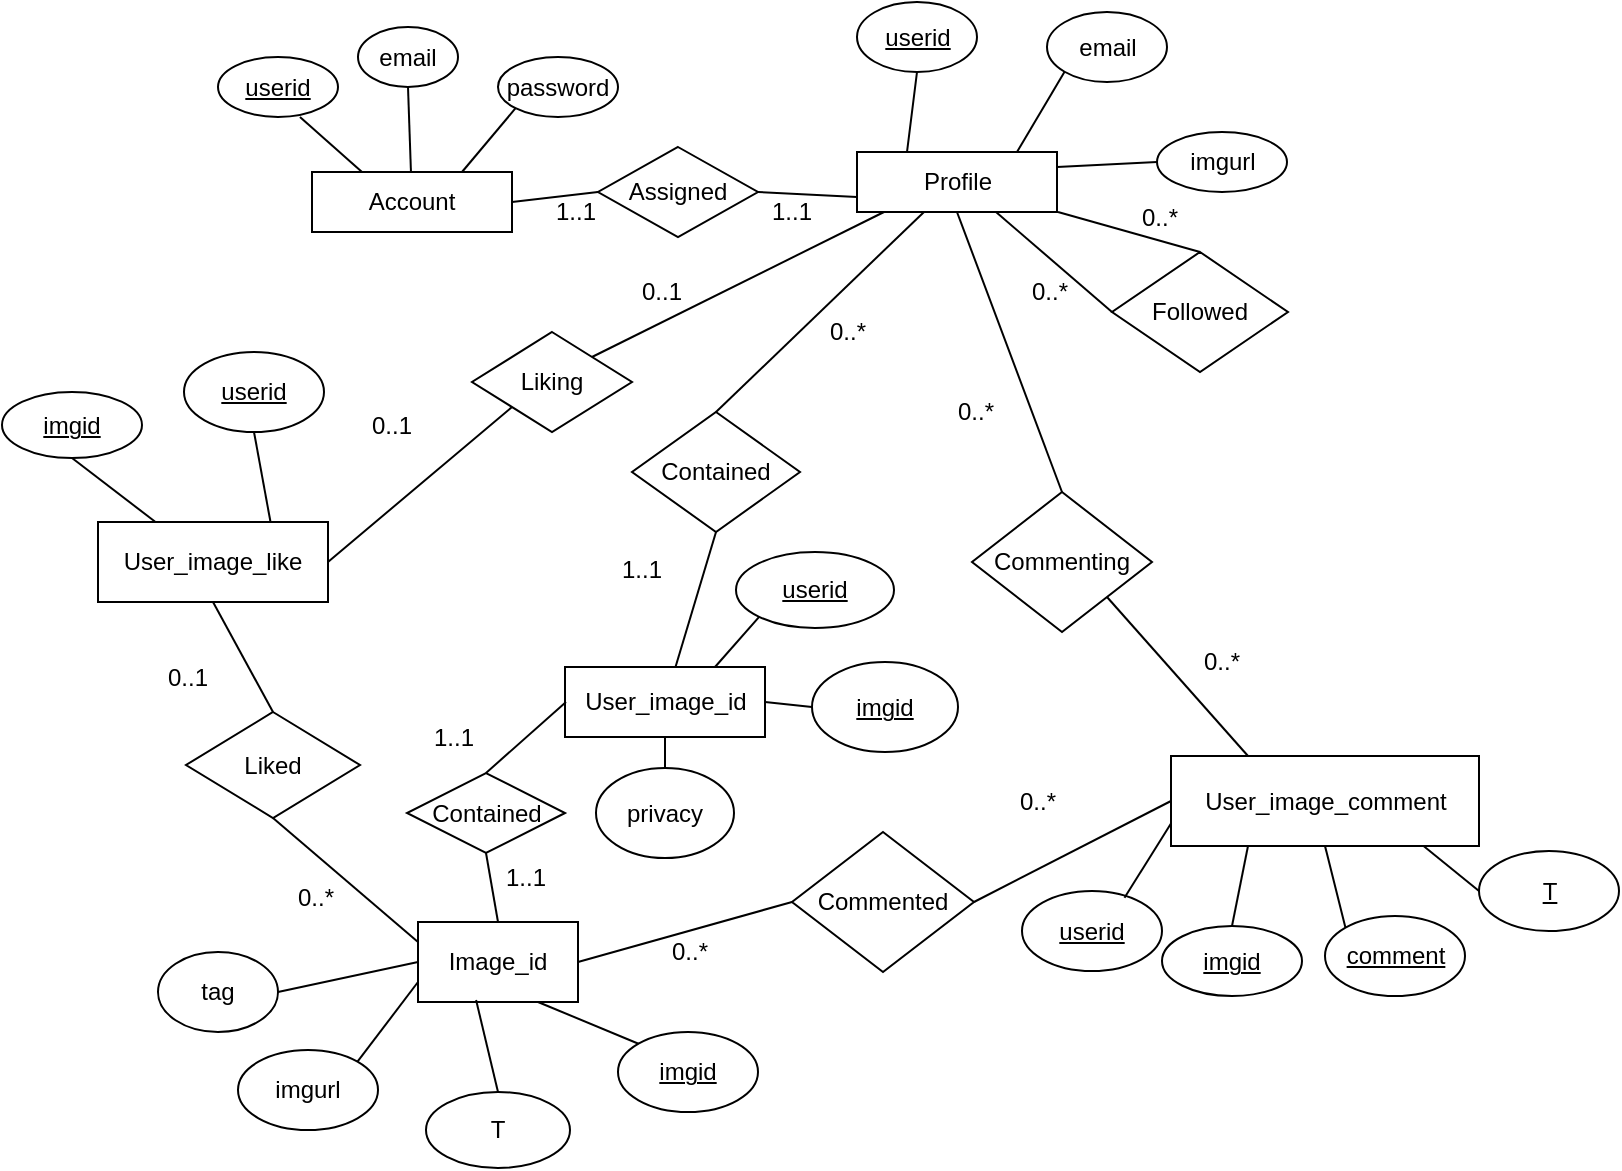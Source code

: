 <mxfile version="12.2.2" type="device" pages="1"><diagram id="Rt-x8cnBlW4jDVjj_R1F" name="Page-1"><mxGraphModel dx="1782" dy="711" grid="1" gridSize="10" guides="1" tooltips="1" connect="1" arrows="1" fold="1" page="1" pageScale="1" pageWidth="850" pageHeight="1100" math="0" shadow="0"><root><mxCell id="0"/><mxCell id="1" parent="0"/><mxCell id="lGk-GKYOXxaX4pkccTbK-1" value="Account" style="rounded=0;whiteSpace=wrap;html=1;" parent="1" vertex="1"><mxGeometry x="90" y="120" width="100" height="30" as="geometry"/></mxCell><mxCell id="lGk-GKYOXxaX4pkccTbK-3" value="&lt;u&gt;userid&lt;/u&gt;" style="ellipse;whiteSpace=wrap;html=1;" parent="1" vertex="1"><mxGeometry x="43" y="62.5" width="60" height="30" as="geometry"/></mxCell><mxCell id="lGk-GKYOXxaX4pkccTbK-5" value="" style="endArrow=none;html=1;entryX=0.25;entryY=0;entryDx=0;entryDy=0;exitX=0.683;exitY=1;exitDx=0;exitDy=0;exitPerimeter=0;" parent="1" source="lGk-GKYOXxaX4pkccTbK-3" target="lGk-GKYOXxaX4pkccTbK-1" edge="1"><mxGeometry width="50" height="50" relative="1" as="geometry"><mxPoint x="50" y="220" as="sourcePoint"/><mxPoint x="100" y="170" as="targetPoint"/></mxGeometry></mxCell><mxCell id="lGk-GKYOXxaX4pkccTbK-6" value="email" style="ellipse;whiteSpace=wrap;html=1;" parent="1" vertex="1"><mxGeometry x="113" y="47.5" width="50" height="30" as="geometry"/></mxCell><mxCell id="lGk-GKYOXxaX4pkccTbK-7" value="password" style="ellipse;whiteSpace=wrap;html=1;" parent="1" vertex="1"><mxGeometry x="183" y="62.5" width="60" height="30" as="geometry"/></mxCell><mxCell id="lGk-GKYOXxaX4pkccTbK-8" value="" style="endArrow=none;html=1;exitX=0.5;exitY=1;exitDx=0;exitDy=0;" parent="1" target="lGk-GKYOXxaX4pkccTbK-1" edge="1" source="lGk-GKYOXxaX4pkccTbK-6"><mxGeometry width="50" height="50" relative="1" as="geometry"><mxPoint x="140" y="70" as="sourcePoint"/><mxPoint x="100" y="170" as="targetPoint"/></mxGeometry></mxCell><mxCell id="lGk-GKYOXxaX4pkccTbK-9" value="" style="endArrow=none;html=1;entryX=0.75;entryY=0;entryDx=0;entryDy=0;exitX=0;exitY=1;exitDx=0;exitDy=0;" parent="1" source="lGk-GKYOXxaX4pkccTbK-7" target="lGk-GKYOXxaX4pkccTbK-1" edge="1"><mxGeometry width="50" height="50" relative="1" as="geometry"><mxPoint x="50" y="220" as="sourcePoint"/><mxPoint x="100" y="170" as="targetPoint"/></mxGeometry></mxCell><mxCell id="lGk-GKYOXxaX4pkccTbK-10" value="Profile" style="rounded=0;whiteSpace=wrap;html=1;" parent="1" vertex="1"><mxGeometry x="362.5" y="110" width="100" height="30" as="geometry"/></mxCell><mxCell id="lGk-GKYOXxaX4pkccTbK-11" value="&lt;u&gt;userid&lt;/u&gt;" style="ellipse;whiteSpace=wrap;html=1;" parent="1" vertex="1"><mxGeometry x="362.5" y="35" width="60" height="35" as="geometry"/></mxCell><mxCell id="lGk-GKYOXxaX4pkccTbK-12" value="email" style="ellipse;whiteSpace=wrap;html=1;" parent="1" vertex="1"><mxGeometry x="457.5" y="40" width="60" height="35" as="geometry"/></mxCell><mxCell id="lGk-GKYOXxaX4pkccTbK-13" value="imgurl" style="ellipse;whiteSpace=wrap;html=1;" parent="1" vertex="1"><mxGeometry x="512.5" y="100" width="65" height="30" as="geometry"/></mxCell><mxCell id="lGk-GKYOXxaX4pkccTbK-14" value="" style="endArrow=none;html=1;exitX=0.25;exitY=0;exitDx=0;exitDy=0;entryX=0.5;entryY=1;entryDx=0;entryDy=0;" parent="1" source="lGk-GKYOXxaX4pkccTbK-10" target="lGk-GKYOXxaX4pkccTbK-11" edge="1"><mxGeometry width="50" height="50" relative="1" as="geometry"><mxPoint x="112.5" y="210" as="sourcePoint"/><mxPoint x="162.5" y="160" as="targetPoint"/></mxGeometry></mxCell><mxCell id="lGk-GKYOXxaX4pkccTbK-15" value="" style="endArrow=none;html=1;exitX=0;exitY=1;exitDx=0;exitDy=0;" parent="1" source="lGk-GKYOXxaX4pkccTbK-12" edge="1"><mxGeometry width="50" height="50" relative="1" as="geometry"><mxPoint x="382.5" y="160" as="sourcePoint"/><mxPoint x="442.5" y="110" as="targetPoint"/><Array as="points"/></mxGeometry></mxCell><mxCell id="lGk-GKYOXxaX4pkccTbK-16" value="" style="endArrow=none;html=1;entryX=1;entryY=0.25;entryDx=0;entryDy=0;exitX=0;exitY=0.5;exitDx=0;exitDy=0;" parent="1" source="lGk-GKYOXxaX4pkccTbK-13" target="lGk-GKYOXxaX4pkccTbK-10" edge="1"><mxGeometry width="50" height="50" relative="1" as="geometry"><mxPoint x="112.5" y="210" as="sourcePoint"/><mxPoint x="162.5" y="160" as="targetPoint"/></mxGeometry></mxCell><mxCell id="lGk-GKYOXxaX4pkccTbK-19" value="User_image_id" style="rounded=0;whiteSpace=wrap;html=1;" parent="1" vertex="1"><mxGeometry x="216.5" y="367.5" width="100" height="35" as="geometry"/></mxCell><mxCell id="lGk-GKYOXxaX4pkccTbK-20" value="Image_id" style="rounded=0;whiteSpace=wrap;html=1;" parent="1" vertex="1"><mxGeometry x="143" y="495" width="80" height="40" as="geometry"/></mxCell><mxCell id="lGk-GKYOXxaX4pkccTbK-23" value="User_image_like&lt;br&gt;" style="rounded=0;whiteSpace=wrap;html=1;" parent="1" vertex="1"><mxGeometry x="-17" y="295" width="115" height="40" as="geometry"/></mxCell><mxCell id="lGk-GKYOXxaX4pkccTbK-26" value="User_image_comment&lt;br&gt;" style="rounded=0;whiteSpace=wrap;html=1;" parent="1" vertex="1"><mxGeometry x="519.5" y="412" width="154" height="45" as="geometry"/></mxCell><mxCell id="lGk-GKYOXxaX4pkccTbK-32" style="edgeStyle=orthogonalEdgeStyle;rounded=0;orthogonalLoop=1;jettySize=auto;html=1;exitX=1;exitY=0;exitDx=0;exitDy=0;" parent="1" source="lGk-GKYOXxaX4pkccTbK-29" edge="1"><mxGeometry relative="1" as="geometry"><mxPoint x="108" y="585" as="targetPoint"/></mxGeometry></mxCell><mxCell id="lGk-GKYOXxaX4pkccTbK-29" value="imgurl" style="ellipse;whiteSpace=wrap;html=1;" parent="1" vertex="1"><mxGeometry x="53" y="559" width="70" height="40" as="geometry"/></mxCell><mxCell id="lGk-GKYOXxaX4pkccTbK-30" value="T" style="ellipse;whiteSpace=wrap;html=1;" parent="1" vertex="1"><mxGeometry x="147" y="580" width="72" height="38" as="geometry"/></mxCell><mxCell id="lGk-GKYOXxaX4pkccTbK-31" value="&lt;u&gt;imgid&lt;/u&gt;" style="ellipse;whiteSpace=wrap;html=1;" parent="1" vertex="1"><mxGeometry x="243" y="550" width="70" height="40" as="geometry"/></mxCell><mxCell id="lGk-GKYOXxaX4pkccTbK-33" value="" style="endArrow=none;html=1;entryX=1;entryY=0;entryDx=0;entryDy=0;exitX=0;exitY=0.75;exitDx=0;exitDy=0;" parent="1" source="lGk-GKYOXxaX4pkccTbK-20" target="lGk-GKYOXxaX4pkccTbK-29" edge="1"><mxGeometry width="50" height="50" relative="1" as="geometry"><mxPoint x="53" y="695" as="sourcePoint"/><mxPoint x="103" y="645" as="targetPoint"/></mxGeometry></mxCell><mxCell id="lGk-GKYOXxaX4pkccTbK-34" value="" style="endArrow=none;html=1;entryX=0.5;entryY=0;entryDx=0;entryDy=0;exitX=0.363;exitY=0.975;exitDx=0;exitDy=0;exitPerimeter=0;" parent="1" source="lGk-GKYOXxaX4pkccTbK-20" target="lGk-GKYOXxaX4pkccTbK-30" edge="1"><mxGeometry width="50" height="50" relative="1" as="geometry"><mxPoint x="53" y="695" as="sourcePoint"/><mxPoint x="103" y="645" as="targetPoint"/></mxGeometry></mxCell><mxCell id="lGk-GKYOXxaX4pkccTbK-35" value="" style="endArrow=none;html=1;entryX=0;entryY=0;entryDx=0;entryDy=0;exitX=0.75;exitY=1;exitDx=0;exitDy=0;" parent="1" source="lGk-GKYOXxaX4pkccTbK-20" target="lGk-GKYOXxaX4pkccTbK-31" edge="1"><mxGeometry width="50" height="50" relative="1" as="geometry"><mxPoint x="53" y="695" as="sourcePoint"/><mxPoint x="103" y="645" as="targetPoint"/></mxGeometry></mxCell><mxCell id="lGk-GKYOXxaX4pkccTbK-37" value="&lt;u&gt;userid&lt;/u&gt;" style="ellipse;whiteSpace=wrap;html=1;" parent="1" vertex="1"><mxGeometry x="445" y="479.5" width="70" height="40" as="geometry"/></mxCell><mxCell id="lGk-GKYOXxaX4pkccTbK-38" value="&lt;u&gt;imgid&lt;/u&gt;" style="ellipse;whiteSpace=wrap;html=1;" parent="1" vertex="1"><mxGeometry x="515" y="497" width="70" height="35" as="geometry"/></mxCell><mxCell id="lGk-GKYOXxaX4pkccTbK-39" value="&lt;u&gt;comment&lt;/u&gt;" style="ellipse;whiteSpace=wrap;html=1;" parent="1" vertex="1"><mxGeometry x="596.5" y="492" width="70" height="40" as="geometry"/></mxCell><mxCell id="lGk-GKYOXxaX4pkccTbK-40" value="&lt;u&gt;imgid&lt;/u&gt;" style="ellipse;whiteSpace=wrap;html=1;" parent="1" vertex="1"><mxGeometry x="-65" y="230" width="70" height="33" as="geometry"/></mxCell><mxCell id="lGk-GKYOXxaX4pkccTbK-41" value="&lt;u&gt;userid&lt;/u&gt;" style="ellipse;whiteSpace=wrap;html=1;" parent="1" vertex="1"><mxGeometry x="26" y="210" width="70" height="40" as="geometry"/></mxCell><mxCell id="lGk-GKYOXxaX4pkccTbK-42" value="&lt;u&gt;T&lt;/u&gt;" style="ellipse;whiteSpace=wrap;html=1;" parent="1" vertex="1"><mxGeometry x="673.5" y="459.5" width="70" height="40" as="geometry"/></mxCell><mxCell id="lGk-GKYOXxaX4pkccTbK-43" value="" style="endArrow=none;html=1;entryX=1;entryY=0;entryDx=0;entryDy=0;exitX=0;exitY=0.75;exitDx=0;exitDy=0;" parent="1" source="lGk-GKYOXxaX4pkccTbK-26" edge="1"><mxGeometry width="50" height="50" relative="1" as="geometry"><mxPoint x="428.5" y="637" as="sourcePoint"/><mxPoint x="496.249" y="482.858" as="targetPoint"/></mxGeometry></mxCell><mxCell id="lGk-GKYOXxaX4pkccTbK-44" value="" style="endArrow=none;html=1;entryX=0.5;entryY=0;entryDx=0;entryDy=0;exitX=0.25;exitY=1;exitDx=0;exitDy=0;" parent="1" source="lGk-GKYOXxaX4pkccTbK-26" target="lGk-GKYOXxaX4pkccTbK-38" edge="1"><mxGeometry width="50" height="50" relative="1" as="geometry"><mxPoint x="428.5" y="637" as="sourcePoint"/><mxPoint x="478.5" y="587" as="targetPoint"/></mxGeometry></mxCell><mxCell id="lGk-GKYOXxaX4pkccTbK-45" value="" style="endArrow=none;html=1;entryX=0;entryY=0;entryDx=0;entryDy=0;exitX=0.5;exitY=1;exitDx=0;exitDy=0;" parent="1" source="lGk-GKYOXxaX4pkccTbK-26" target="lGk-GKYOXxaX4pkccTbK-39" edge="1"><mxGeometry width="50" height="50" relative="1" as="geometry"><mxPoint x="428.5" y="637" as="sourcePoint"/><mxPoint x="478.5" y="587" as="targetPoint"/></mxGeometry></mxCell><mxCell id="lGk-GKYOXxaX4pkccTbK-46" value="" style="endArrow=none;html=1;entryX=0;entryY=0.5;entryDx=0;entryDy=0;exitX=0.82;exitY=1;exitDx=0;exitDy=0;exitPerimeter=0;" parent="1" source="lGk-GKYOXxaX4pkccTbK-26" target="lGk-GKYOXxaX4pkccTbK-42" edge="1"><mxGeometry width="50" height="50" relative="1" as="geometry"><mxPoint x="428.5" y="637" as="sourcePoint"/><mxPoint x="478.5" y="587" as="targetPoint"/></mxGeometry></mxCell><mxCell id="lGk-GKYOXxaX4pkccTbK-47" value="" style="endArrow=none;html=1;exitX=0.25;exitY=0;exitDx=0;exitDy=0;entryX=0.5;entryY=1;entryDx=0;entryDy=0;" parent="1" source="lGk-GKYOXxaX4pkccTbK-23" target="lGk-GKYOXxaX4pkccTbK-40" edge="1"><mxGeometry width="50" height="50" relative="1" as="geometry"><mxPoint x="-7" y="390" as="sourcePoint"/><mxPoint x="43" y="340" as="targetPoint"/></mxGeometry></mxCell><mxCell id="lGk-GKYOXxaX4pkccTbK-48" value="" style="endArrow=none;html=1;exitX=0.75;exitY=0;exitDx=0;exitDy=0;entryX=0.5;entryY=1;entryDx=0;entryDy=0;" parent="1" source="lGk-GKYOXxaX4pkccTbK-23" target="lGk-GKYOXxaX4pkccTbK-41" edge="1"><mxGeometry width="50" height="50" relative="1" as="geometry"><mxPoint x="118" y="315" as="sourcePoint"/><mxPoint x="168" y="265" as="targetPoint"/></mxGeometry></mxCell><mxCell id="lGk-GKYOXxaX4pkccTbK-49" value="&lt;u&gt;imgid&lt;/u&gt;" style="ellipse;whiteSpace=wrap;html=1;" parent="1" vertex="1"><mxGeometry x="340" y="365" width="73" height="45" as="geometry"/></mxCell><mxCell id="lGk-GKYOXxaX4pkccTbK-50" value="&lt;u&gt;userid&lt;/u&gt;" style="ellipse;whiteSpace=wrap;html=1;" parent="1" vertex="1"><mxGeometry x="302" y="310" width="79" height="38" as="geometry"/></mxCell><mxCell id="kKe7nzxGsLf3Fh4lrIG8-1" value="" style="endArrow=none;html=1;entryX=0.75;entryY=0;entryDx=0;entryDy=0;exitX=0;exitY=1;exitDx=0;exitDy=0;" parent="1" source="lGk-GKYOXxaX4pkccTbK-50" target="lGk-GKYOXxaX4pkccTbK-19" edge="1"><mxGeometry width="50" height="50" relative="1" as="geometry"><mxPoint x="-368.5" y="817.5" as="sourcePoint"/><mxPoint x="-318.5" y="767.5" as="targetPoint"/></mxGeometry></mxCell><mxCell id="kKe7nzxGsLf3Fh4lrIG8-2" value="" style="endArrow=none;html=1;entryX=0;entryY=0.5;entryDx=0;entryDy=0;exitX=1;exitY=0.5;exitDx=0;exitDy=0;" parent="1" source="lGk-GKYOXxaX4pkccTbK-19" target="lGk-GKYOXxaX4pkccTbK-49" edge="1"><mxGeometry width="50" height="50" relative="1" as="geometry"><mxPoint x="-368.5" y="817.5" as="sourcePoint"/><mxPoint x="-318.5" y="767.5" as="targetPoint"/></mxGeometry></mxCell><mxCell id="kKe7nzxGsLf3Fh4lrIG8-7" value="Assigned" style="rhombus;whiteSpace=wrap;html=1;" parent="1" vertex="1"><mxGeometry x="233" y="107.5" width="80" height="45" as="geometry"/></mxCell><mxCell id="kKe7nzxGsLf3Fh4lrIG8-8" value="" style="endArrow=none;html=1;entryX=1;entryY=0.5;entryDx=0;entryDy=0;exitX=0;exitY=0.5;exitDx=0;exitDy=0;" parent="1" source="kKe7nzxGsLf3Fh4lrIG8-7" target="lGk-GKYOXxaX4pkccTbK-1" edge="1"><mxGeometry width="50" height="50" relative="1" as="geometry"><mxPoint x="20" y="740" as="sourcePoint"/><mxPoint x="70" y="690" as="targetPoint"/></mxGeometry></mxCell><mxCell id="kKe7nzxGsLf3Fh4lrIG8-9" value="" style="endArrow=none;html=1;entryX=1;entryY=0.5;entryDx=0;entryDy=0;exitX=0;exitY=0.75;exitDx=0;exitDy=0;" parent="1" source="lGk-GKYOXxaX4pkccTbK-10" target="kKe7nzxGsLf3Fh4lrIG8-7" edge="1"><mxGeometry width="50" height="50" relative="1" as="geometry"><mxPoint x="20" y="740" as="sourcePoint"/><mxPoint x="70" y="690" as="targetPoint"/></mxGeometry></mxCell><mxCell id="kKe7nzxGsLf3Fh4lrIG8-10" value="1..1" style="text;html=1;resizable=0;points=[];autosize=1;align=left;verticalAlign=top;spacingTop=-4;" parent="1" vertex="1"><mxGeometry x="210" y="130" width="40" height="20" as="geometry"/></mxCell><mxCell id="kKe7nzxGsLf3Fh4lrIG8-11" value="1..1" style="text;html=1;resizable=0;points=[];autosize=1;align=left;verticalAlign=top;spacingTop=-4;" parent="1" vertex="1"><mxGeometry x="318" y="130" width="40" height="20" as="geometry"/></mxCell><mxCell id="kKe7nzxGsLf3Fh4lrIG8-12" value="Followed" style="rhombus;whiteSpace=wrap;html=1;" parent="1" vertex="1"><mxGeometry x="490" y="160" width="88" height="60" as="geometry"/></mxCell><mxCell id="kKe7nzxGsLf3Fh4lrIG8-13" value="" style="endArrow=none;html=1;entryX=0;entryY=0.5;entryDx=0;entryDy=0;" parent="1" target="kKe7nzxGsLf3Fh4lrIG8-12" edge="1"><mxGeometry width="50" height="50" relative="1" as="geometry"><mxPoint x="432" y="140" as="sourcePoint"/><mxPoint x="430" y="185" as="targetPoint"/></mxGeometry></mxCell><mxCell id="kKe7nzxGsLf3Fh4lrIG8-14" value="" style="endArrow=none;html=1;exitX=0.5;exitY=0;exitDx=0;exitDy=0;entryX=1.005;entryY=1;entryDx=0;entryDy=0;entryPerimeter=0;" parent="1" source="kKe7nzxGsLf3Fh4lrIG8-12" edge="1" target="lGk-GKYOXxaX4pkccTbK-10"><mxGeometry width="50" height="50" relative="1" as="geometry"><mxPoint x="571" y="245" as="sourcePoint"/><mxPoint x="621" y="270" as="targetPoint"/></mxGeometry></mxCell><mxCell id="kKe7nzxGsLf3Fh4lrIG8-15" value="0..*" style="text;html=1;resizable=0;points=[];autosize=1;align=left;verticalAlign=top;spacingTop=-4;" parent="1" vertex="1"><mxGeometry x="447.5" y="170" width="30" height="20" as="geometry"/></mxCell><mxCell id="kKe7nzxGsLf3Fh4lrIG8-16" value="0..*" style="text;html=1;resizable=0;points=[];autosize=1;align=left;verticalAlign=top;spacingTop=-4;" parent="1" vertex="1"><mxGeometry x="502.5" y="132.5" width="30" height="20" as="geometry"/></mxCell><mxCell id="kKe7nzxGsLf3Fh4lrIG8-17" value="Contained" style="rhombus;whiteSpace=wrap;html=1;" parent="1" vertex="1"><mxGeometry x="250" y="240" width="84" height="60" as="geometry"/></mxCell><mxCell id="kKe7nzxGsLf3Fh4lrIG8-18" value="" style="endArrow=none;html=1;entryX=0.5;entryY=0;entryDx=0;entryDy=0;exitX=0.335;exitY=1;exitDx=0;exitDy=0;exitPerimeter=0;" parent="1" source="lGk-GKYOXxaX4pkccTbK-10" target="kKe7nzxGsLf3Fh4lrIG8-17" edge="1"><mxGeometry width="50" height="50" relative="1" as="geometry"><mxPoint x="290" y="250" as="sourcePoint"/><mxPoint x="340" y="200" as="targetPoint"/></mxGeometry></mxCell><mxCell id="kKe7nzxGsLf3Fh4lrIG8-19" value="" style="endArrow=none;html=1;entryX=0.5;entryY=1;entryDx=0;entryDy=0;" parent="1" source="lGk-GKYOXxaX4pkccTbK-19" target="kKe7nzxGsLf3Fh4lrIG8-17" edge="1"><mxGeometry width="50" height="50" relative="1" as="geometry"><mxPoint x="250" y="364" as="sourcePoint"/><mxPoint x="214" y="322.5" as="targetPoint"/></mxGeometry></mxCell><mxCell id="kKe7nzxGsLf3Fh4lrIG8-20" value="0..*" style="text;html=1;resizable=0;points=[];autosize=1;align=left;verticalAlign=top;spacingTop=-4;" parent="1" vertex="1"><mxGeometry x="346.5" y="190" width="30" height="20" as="geometry"/></mxCell><mxCell id="kKe7nzxGsLf3Fh4lrIG8-21" value="1..1" style="text;html=1;resizable=0;points=[];autosize=1;align=left;verticalAlign=top;spacingTop=-4;" parent="1" vertex="1"><mxGeometry x="243" y="309" width="40" height="20" as="geometry"/></mxCell><mxCell id="kKe7nzxGsLf3Fh4lrIG8-22" value="Contained" style="rhombus;whiteSpace=wrap;html=1;direction=south;" parent="1" vertex="1"><mxGeometry x="137.5" y="420.5" width="79" height="40" as="geometry"/></mxCell><mxCell id="kKe7nzxGsLf3Fh4lrIG8-23" value="" style="endArrow=none;html=1;entryX=0.5;entryY=0;entryDx=0;entryDy=0;exitX=1;exitY=0.5;exitDx=0;exitDy=0;" parent="1" source="kKe7nzxGsLf3Fh4lrIG8-22" target="lGk-GKYOXxaX4pkccTbK-20" edge="1"><mxGeometry width="50" height="50" relative="1" as="geometry"><mxPoint x="50" y="940" as="sourcePoint"/><mxPoint x="100" y="890" as="targetPoint"/></mxGeometry></mxCell><mxCell id="kKe7nzxGsLf3Fh4lrIG8-24" value="" style="endArrow=none;html=1;exitX=0;exitY=0.5;exitDx=0;exitDy=0;" parent="1" edge="1" source="kKe7nzxGsLf3Fh4lrIG8-22"><mxGeometry width="50" height="50" relative="1" as="geometry"><mxPoint x="167" y="435" as="sourcePoint"/><mxPoint x="217" y="385" as="targetPoint"/></mxGeometry></mxCell><mxCell id="kKe7nzxGsLf3Fh4lrIG8-25" value="" style="endArrow=none;html=1;exitX=1;exitY=0.5;exitDx=0;exitDy=0;entryX=0;entryY=1;entryDx=0;entryDy=0;" parent="1" source="lGk-GKYOXxaX4pkccTbK-23" target="kKe7nzxGsLf3Fh4lrIG8-26" edge="1"><mxGeometry width="50" height="50" relative="1" as="geometry"><mxPoint x="80" y="302.5" as="sourcePoint"/><mxPoint x="130" y="252.5" as="targetPoint"/></mxGeometry></mxCell><mxCell id="kKe7nzxGsLf3Fh4lrIG8-26" value="Liking" style="rhombus;whiteSpace=wrap;html=1;" parent="1" vertex="1"><mxGeometry x="170" y="200" width="80" height="50" as="geometry"/></mxCell><mxCell id="kKe7nzxGsLf3Fh4lrIG8-28" value="" style="endArrow=none;html=1;exitX=1;exitY=0;exitDx=0;exitDy=0;" parent="1" source="kKe7nzxGsLf3Fh4lrIG8-26" edge="1"><mxGeometry width="50" height="50" relative="1" as="geometry"><mxPoint x="138" y="210" as="sourcePoint"/><mxPoint x="376" y="140" as="targetPoint"/></mxGeometry></mxCell><mxCell id="kKe7nzxGsLf3Fh4lrIG8-29" value="Liked" style="rhombus;whiteSpace=wrap;html=1;" parent="1" vertex="1"><mxGeometry x="27" y="390" width="87" height="53" as="geometry"/></mxCell><mxCell id="kKe7nzxGsLf3Fh4lrIG8-31" value="" style="endArrow=none;html=1;exitX=0.5;exitY=0;exitDx=0;exitDy=0;entryX=0.5;entryY=1;entryDx=0;entryDy=0;" parent="1" source="kKe7nzxGsLf3Fh4lrIG8-29" target="lGk-GKYOXxaX4pkccTbK-23" edge="1"><mxGeometry width="50" height="50" relative="1" as="geometry"><mxPoint x="-68" y="421" as="sourcePoint"/><mxPoint x="-18" y="371" as="targetPoint"/></mxGeometry></mxCell><mxCell id="kKe7nzxGsLf3Fh4lrIG8-32" value="" style="endArrow=none;html=1;entryX=0;entryY=0.25;entryDx=0;entryDy=0;exitX=0.5;exitY=1;exitDx=0;exitDy=0;" parent="1" source="kKe7nzxGsLf3Fh4lrIG8-29" target="lGk-GKYOXxaX4pkccTbK-20" edge="1"><mxGeometry width="50" height="50" relative="1" as="geometry"><mxPoint x="20" y="516.5" as="sourcePoint"/><mxPoint x="70" y="466.5" as="targetPoint"/></mxGeometry></mxCell><mxCell id="kKe7nzxGsLf3Fh4lrIG8-33" value="0..1" style="text;html=1;strokeColor=none;fillColor=none;align=center;verticalAlign=middle;whiteSpace=wrap;rounded=0;" parent="1" vertex="1"><mxGeometry x="244.5" y="170" width="40" height="20" as="geometry"/></mxCell><mxCell id="kKe7nzxGsLf3Fh4lrIG8-34" value="0..1" style="text;html=1;resizable=0;points=[];autosize=1;align=left;verticalAlign=top;spacingTop=-4;" parent="1" vertex="1"><mxGeometry x="15.5" y="362.5" width="40" height="20" as="geometry"/></mxCell><mxCell id="kKe7nzxGsLf3Fh4lrIG8-35" value="Commented" style="rhombus;whiteSpace=wrap;html=1;" parent="1" vertex="1"><mxGeometry x="330" y="450" width="91" height="70" as="geometry"/></mxCell><mxCell id="kKe7nzxGsLf3Fh4lrIG8-36" value="" style="endArrow=none;html=1;entryX=1;entryY=0.5;entryDx=0;entryDy=0;exitX=0;exitY=0.5;exitDx=0;exitDy=0;" parent="1" source="kKe7nzxGsLf3Fh4lrIG8-35" target="lGk-GKYOXxaX4pkccTbK-20" edge="1"><mxGeometry width="50" height="50" relative="1" as="geometry"><mxPoint x="-40" y="690" as="sourcePoint"/><mxPoint x="10" y="640" as="targetPoint"/></mxGeometry></mxCell><mxCell id="kKe7nzxGsLf3Fh4lrIG8-37" value="" style="endArrow=none;html=1;entryX=0;entryY=0.5;entryDx=0;entryDy=0;exitX=1;exitY=0.5;exitDx=0;exitDy=0;" parent="1" source="kKe7nzxGsLf3Fh4lrIG8-35" target="lGk-GKYOXxaX4pkccTbK-26" edge="1"><mxGeometry width="50" height="50" relative="1" as="geometry"><mxPoint x="-40" y="690" as="sourcePoint"/><mxPoint x="10" y="640" as="targetPoint"/></mxGeometry></mxCell><mxCell id="kKe7nzxGsLf3Fh4lrIG8-38" value="Commenting" style="rhombus;whiteSpace=wrap;html=1;" parent="1" vertex="1"><mxGeometry x="420" y="280" width="90" height="70" as="geometry"/></mxCell><mxCell id="kKe7nzxGsLf3Fh4lrIG8-39" value="" style="endArrow=none;html=1;entryX=0.25;entryY=0;entryDx=0;entryDy=0;exitX=1;exitY=1;exitDx=0;exitDy=0;" parent="1" source="kKe7nzxGsLf3Fh4lrIG8-38" target="lGk-GKYOXxaX4pkccTbK-26" edge="1"><mxGeometry width="50" height="50" relative="1" as="geometry"><mxPoint x="512.5" y="402.5" as="sourcePoint"/><mxPoint x="562.5" y="352.5" as="targetPoint"/></mxGeometry></mxCell><mxCell id="kKe7nzxGsLf3Fh4lrIG8-40" value="" style="endArrow=none;html=1;entryX=0.5;entryY=1;entryDx=0;entryDy=0;exitX=0.5;exitY=0;exitDx=0;exitDy=0;" parent="1" source="kKe7nzxGsLf3Fh4lrIG8-38" target="lGk-GKYOXxaX4pkccTbK-10" edge="1"><mxGeometry width="50" height="50" relative="1" as="geometry"><mxPoint x="367.5" y="266.5" as="sourcePoint"/><mxPoint x="417.5" y="216.5" as="targetPoint"/></mxGeometry></mxCell><mxCell id="kKe7nzxGsLf3Fh4lrIG8-41" value="0..1" style="text;html=1;" parent="1" vertex="1"><mxGeometry x="118" y="233" width="50" height="30" as="geometry"/></mxCell><mxCell id="kKe7nzxGsLf3Fh4lrIG8-42" value="0..*" style="text;html=1;resizable=0;points=[];autosize=1;align=left;verticalAlign=top;spacingTop=-4;" parent="1" vertex="1"><mxGeometry x="81" y="473" width="30" height="20" as="geometry"/></mxCell><mxCell id="kKe7nzxGsLf3Fh4lrIG8-43" value="0..*" style="text;html=1;resizable=0;points=[];autosize=1;align=left;verticalAlign=top;spacingTop=-4;" parent="1" vertex="1"><mxGeometry x="268" y="500" width="30" height="20" as="geometry"/></mxCell><mxCell id="kKe7nzxGsLf3Fh4lrIG8-44" value="0..*" style="text;html=1;resizable=0;points=[];autosize=1;align=left;verticalAlign=top;spacingTop=-4;" parent="1" vertex="1"><mxGeometry x="441.5" y="425" width="30" height="20" as="geometry"/></mxCell><mxCell id="kKe7nzxGsLf3Fh4lrIG8-45" value="0..*" style="text;html=1;strokeColor=none;fillColor=none;align=center;verticalAlign=middle;whiteSpace=wrap;rounded=0;" parent="1" vertex="1"><mxGeometry x="401.5" y="230" width="40" height="20" as="geometry"/></mxCell><mxCell id="kKe7nzxGsLf3Fh4lrIG8-46" value="0..*" style="text;html=1;strokeColor=none;fillColor=none;align=center;verticalAlign=middle;whiteSpace=wrap;rounded=0;" parent="1" vertex="1"><mxGeometry x="524.5" y="354.5" width="40" height="20" as="geometry"/></mxCell><mxCell id="kKe7nzxGsLf3Fh4lrIG8-48" value="tag" style="ellipse;whiteSpace=wrap;html=1;" parent="1" vertex="1"><mxGeometry x="13" y="510" width="60" height="40" as="geometry"/></mxCell><mxCell id="kKe7nzxGsLf3Fh4lrIG8-49" value="" style="endArrow=none;html=1;entryX=1;entryY=0.5;entryDx=0;entryDy=0;exitX=0;exitY=0.5;exitDx=0;exitDy=0;" parent="1" source="lGk-GKYOXxaX4pkccTbK-20" target="kKe7nzxGsLf3Fh4lrIG8-48" edge="1"><mxGeometry width="50" height="50" relative="1" as="geometry"><mxPoint x="-160" y="690" as="sourcePoint"/><mxPoint x="-110" y="640" as="targetPoint"/></mxGeometry></mxCell><mxCell id="kKe7nzxGsLf3Fh4lrIG8-50" value="privacy" style="ellipse;whiteSpace=wrap;html=1;" parent="1" vertex="1"><mxGeometry x="232" y="418" width="69" height="45" as="geometry"/></mxCell><mxCell id="kKe7nzxGsLf3Fh4lrIG8-51" value="" style="endArrow=none;html=1;exitX=0.5;exitY=0;exitDx=0;exitDy=0;entryX=0.5;entryY=1;entryDx=0;entryDy=0;" parent="1" source="kKe7nzxGsLf3Fh4lrIG8-50" target="lGk-GKYOXxaX4pkccTbK-19" edge="1"><mxGeometry width="50" height="50" relative="1" as="geometry"><mxPoint x="-141" y="340" as="sourcePoint"/><mxPoint x="-91" y="290" as="targetPoint"/></mxGeometry></mxCell><mxCell id="A1r8EoW7_cfaOg8Pey0R-1" value="1..1" style="text;html=1;resizable=0;points=[];autosize=1;align=left;verticalAlign=top;spacingTop=-4;" vertex="1" parent="1"><mxGeometry x="149" y="392.5" width="40" height="20" as="geometry"/></mxCell><mxCell id="A1r8EoW7_cfaOg8Pey0R-2" value="1..1" style="text;html=1;resizable=0;points=[];autosize=1;align=left;verticalAlign=top;spacingTop=-4;" vertex="1" parent="1"><mxGeometry x="185" y="463" width="40" height="20" as="geometry"/></mxCell></root></mxGraphModel></diagram></mxfile>
